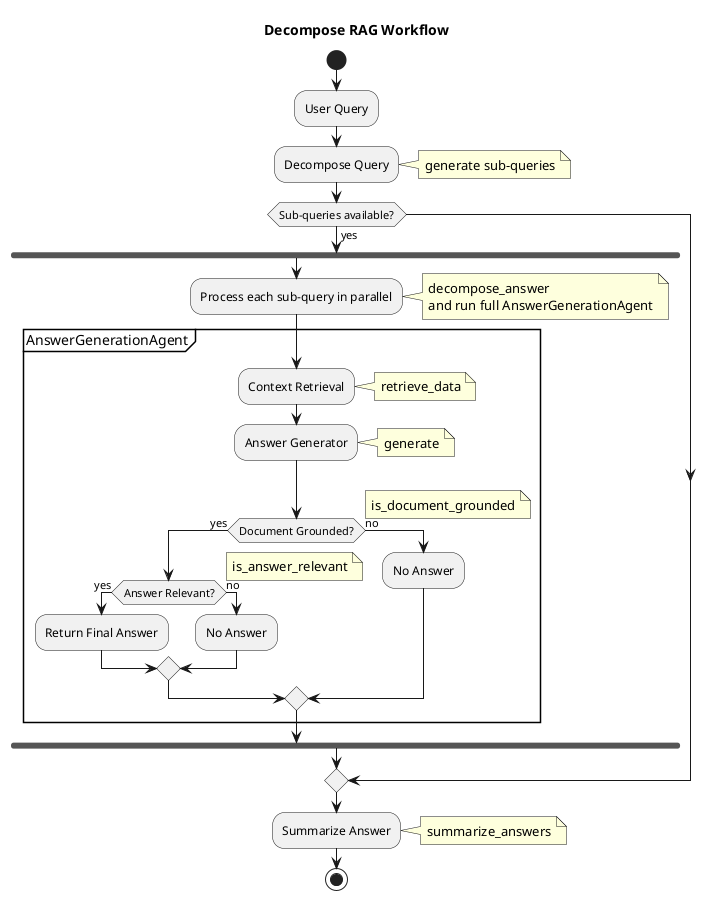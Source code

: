 @startuml
title Decompose RAG Workflow 
start
:User Query;
:Decompose Query;
note right: generate sub-queries

if (Sub-queries available?) then (yes)
  
  fork
    :Process each sub-query in parallel;
    note right: decompose_answer\nand run full AnswerGenerationAgent
    
    partition AnswerGenerationAgent {
      :Context Retrieval;
      note right: retrieve_data

      :Answer Generator;
      note right: generate

      if (Document Grounded?) then (yes)
        note right: is_document_grounded

        if (Answer Relevant?) then (yes)
          note right: is_answer_relevant
          :Return Final Answer;
        else (no)
          :No Answer;
        endif

      else (no)
        :No Answer;
      endif
    }
  end fork

endif

:Summarize Answer;
note right: summarize_answers
stop

@enduml
